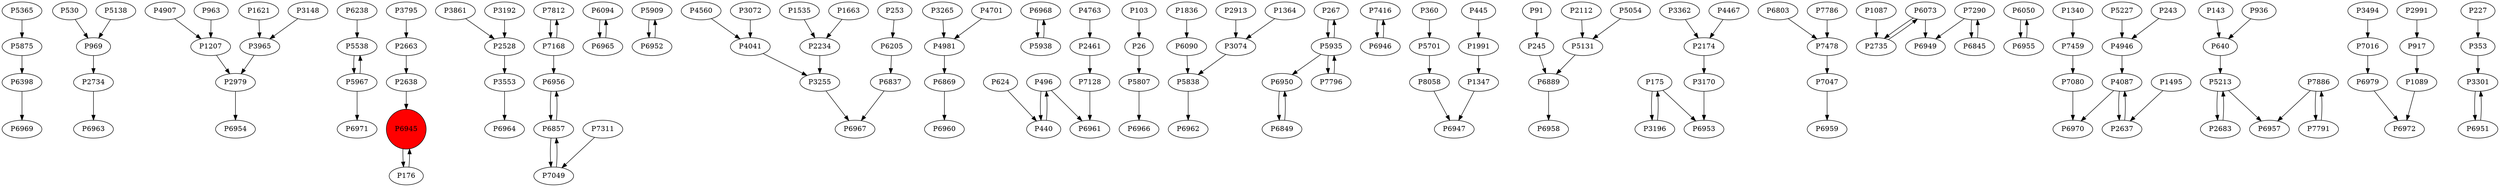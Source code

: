 digraph {
	P5875 -> P6398
	P530 -> P969
	P4907 -> P1207
	P5538 -> P5967
	P2638 -> P6945
	P3861 -> P2528
	P7812 -> P7168
	P6094 -> P6965
	P5909 -> P6952
	P3072 -> P4041
	P1621 -> P3965
	P6869 -> P6960
	P6968 -> P5938
	P496 -> P440
	P6857 -> P7049
	P5807 -> P6966
	P3553 -> P6964
	P3074 -> P5838
	P267 -> P5935
	P7416 -> P6946
	P360 -> P5701
	P176 -> P6945
	P5131 -> P6889
	P175 -> P3196
	P7478 -> P7047
	P6073 -> P2735
	P6050 -> P6955
	P6889 -> P6958
	P5935 -> P267
	P6955 -> P6050
	P1340 -> P7459
	P103 -> P26
	P4763 -> P2461
	P245 -> P6889
	P963 -> P1207
	P143 -> P640
	P6803 -> P7478
	P6965 -> P6094
	P1089 -> P6972
	P4946 -> P4087
	P2683 -> P5213
	P7290 -> P6949
	P26 -> P5807
	P3265 -> P4981
	P7886 -> P7791
	P7168 -> P7812
	P6952 -> P5909
	P2734 -> P6963
	P4087 -> P6970
	P3362 -> P2174
	P3255 -> P6967
	P5938 -> P6968
	P4560 -> P4041
	P969 -> P2734
	P7128 -> P6961
	P5227 -> P4946
	P640 -> P5213
	P6849 -> P6950
	P7080 -> P6970
	P2979 -> P6954
	P4041 -> P3255
	P2991 -> P917
	P5935 -> P7796
	P5365 -> P5875
	P3301 -> P6951
	P445 -> P1991
	P3795 -> P2663
	P2913 -> P3074
	P3196 -> P175
	P243 -> P4946
	P5967 -> P5538
	P7791 -> P7886
	P7786 -> P7478
	P4087 -> P2637
	P3170 -> P6953
	P4981 -> P6869
	P2528 -> P3553
	P2461 -> P7128
	P1535 -> P2234
	P7049 -> P6857
	P8058 -> P6947
	P353 -> P3301
	P7047 -> P6959
	P4701 -> P4981
	P7016 -> P6979
	P7311 -> P7049
	P3965 -> P2979
	P440 -> P496
	P2112 -> P5131
	P6945 -> P176
	P2174 -> P3170
	P1207 -> P2979
	P2637 -> P4087
	P6951 -> P3301
	P2735 -> P6073
	P6979 -> P6972
	P496 -> P6961
	P6398 -> P6969
	P6956 -> P6857
	P1347 -> P6947
	P1364 -> P3074
	P5838 -> P6962
	P3148 -> P3965
	P5935 -> P6950
	P7168 -> P6956
	P1495 -> P2637
	P7886 -> P6957
	P7796 -> P5935
	P1087 -> P2735
	P2663 -> P2638
	P7290 -> P6845
	P5967 -> P6971
	P6845 -> P7290
	P3192 -> P2528
	P1836 -> P6090
	P5054 -> P5131
	P5213 -> P2683
	P1663 -> P2234
	P253 -> P6205
	P5701 -> P8058
	P3494 -> P7016
	P6073 -> P6949
	P936 -> P640
	P6837 -> P6967
	P1991 -> P1347
	P5213 -> P6957
	P624 -> P440
	P7459 -> P7080
	P175 -> P6953
	P5138 -> P969
	P6238 -> P5538
	P6205 -> P6837
	P6950 -> P6849
	P2234 -> P3255
	P6090 -> P5838
	P6946 -> P7416
	P6857 -> P6956
	P4467 -> P2174
	P227 -> P353
	P917 -> P1089
	P91 -> P245
	P6945 [shape=circle]
	P6945 [style=filled]
	P6945 [fillcolor=red]
}